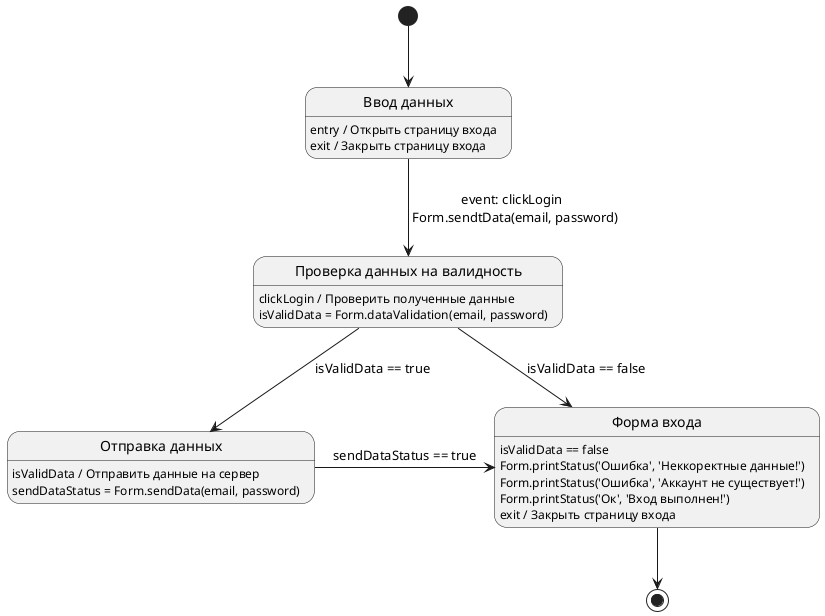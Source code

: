 @startuml
state "Ввод данных" as state1
state "Проверка данных на валидность" as state2
state "Отправка данных" as state3
state "Форма входа" as state4


[*] --> state1
state1: entry / Открыть страницу входа
state1: exit / Закрыть страницу входа

state1 --> state2: event: clickLogin \n Form.sendtData(email, password)
state2: clickLogin / Проверить полученные данные
state2: isValidData = Form.dataValidation(email, password)

state2 --> state3: isValidData == true
state3: isValidData / Отправить данные на сервер
state3: sendDataStatus = Form.sendData(email, password) 

state2 --> state4: isValidData == false
state4: isValidData == false 
state4: Form.printStatus('Ошибка', 'Неккоректные данные!')
state4: Form.printStatus('Ошибка', 'Аккаунт не существует!')
state4: Form.printStatus('Ок', 'Вход выполнен!')
state4: exit / Закрыть страницу входа
state3 -> state4: sendDataStatus == true
state4 --> [*]
@enduml